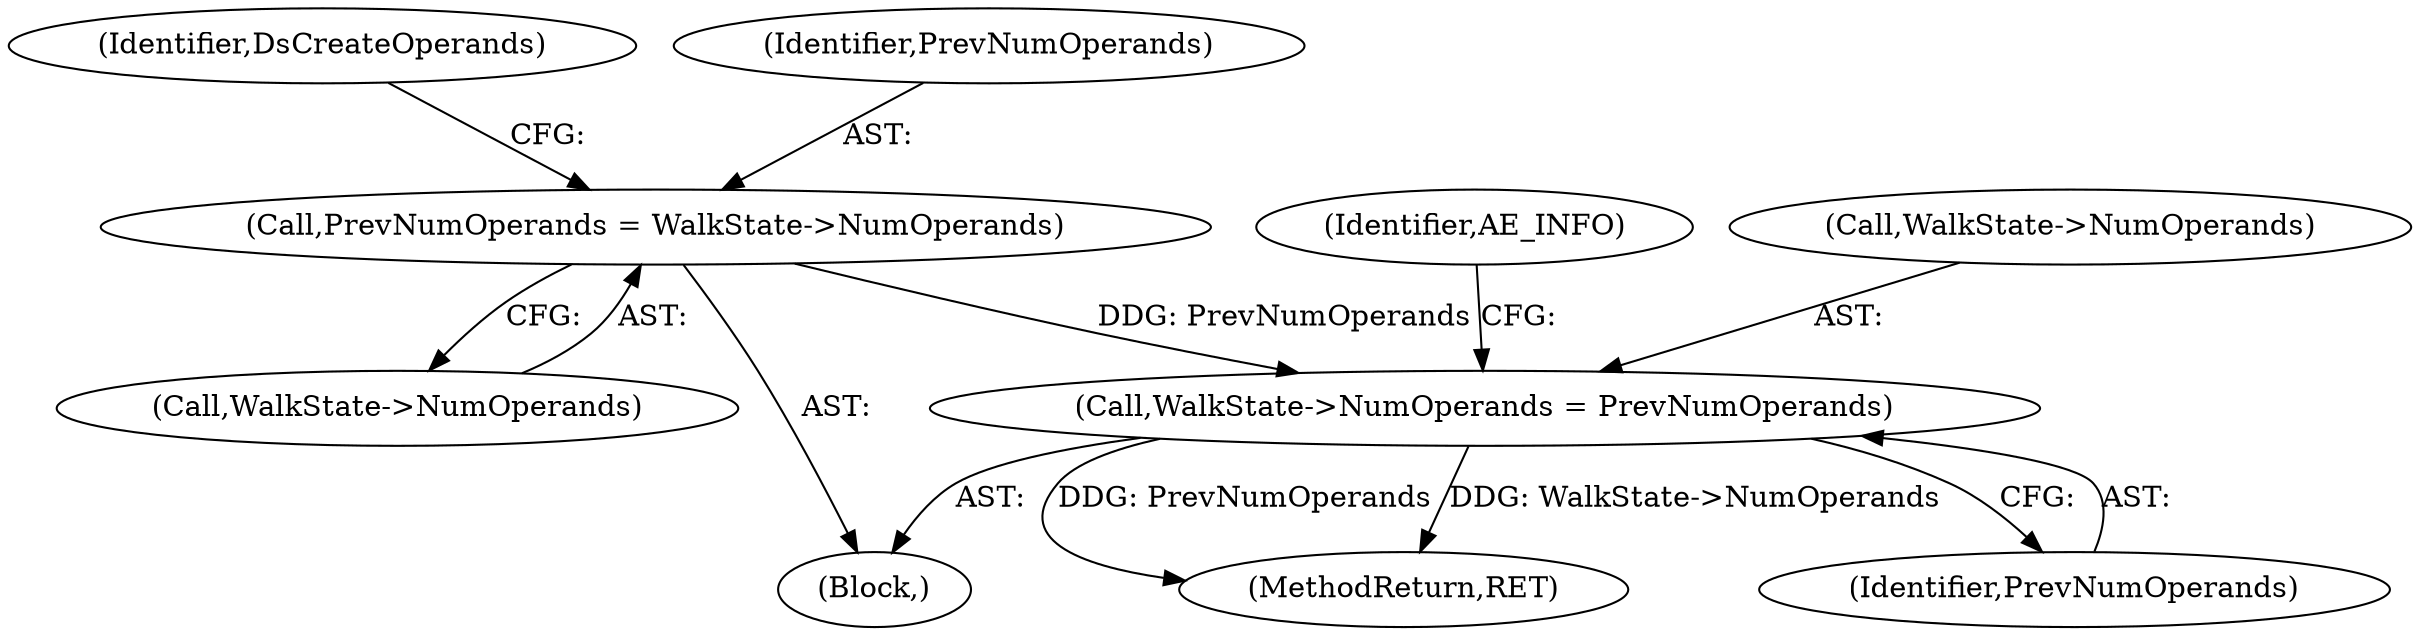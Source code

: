 digraph "0_acpica_987a3b5cf7175916e2a4b6ea5b8e70f830dfe732@API" {
"1000245" [label="(Call,WalkState->NumOperands = PrevNumOperands)"];
"1000126" [label="(Call,PrevNumOperands = WalkState->NumOperands)"];
"1000252" [label="(Identifier,AE_INFO)"];
"1000260" [label="(MethodReturn,RET)"];
"1000108" [label="(Block,)"];
"1000246" [label="(Call,WalkState->NumOperands)"];
"1000126" [label="(Call,PrevNumOperands = WalkState->NumOperands)"];
"1000245" [label="(Call,WalkState->NumOperands = PrevNumOperands)"];
"1000249" [label="(Identifier,PrevNumOperands)"];
"1000128" [label="(Call,WalkState->NumOperands)"];
"1000134" [label="(Identifier,DsCreateOperands)"];
"1000127" [label="(Identifier,PrevNumOperands)"];
"1000245" -> "1000108"  [label="AST: "];
"1000245" -> "1000249"  [label="CFG: "];
"1000246" -> "1000245"  [label="AST: "];
"1000249" -> "1000245"  [label="AST: "];
"1000252" -> "1000245"  [label="CFG: "];
"1000245" -> "1000260"  [label="DDG: WalkState->NumOperands"];
"1000245" -> "1000260"  [label="DDG: PrevNumOperands"];
"1000126" -> "1000245"  [label="DDG: PrevNumOperands"];
"1000126" -> "1000108"  [label="AST: "];
"1000126" -> "1000128"  [label="CFG: "];
"1000127" -> "1000126"  [label="AST: "];
"1000128" -> "1000126"  [label="AST: "];
"1000134" -> "1000126"  [label="CFG: "];
}
